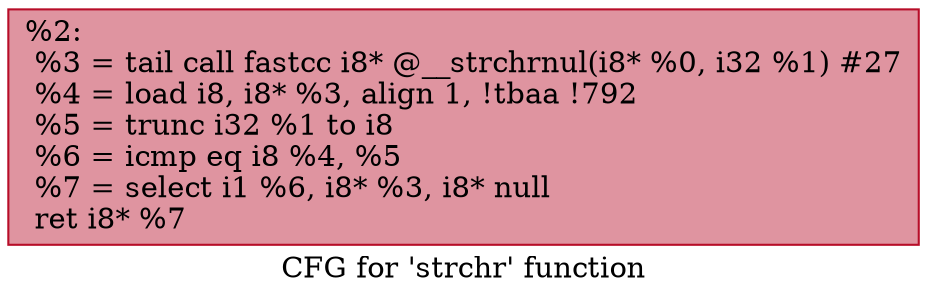 digraph "CFG for 'strchr' function" {
	label="CFG for 'strchr' function";

	Node0x2529d80 [shape=record,color="#b70d28ff", style=filled, fillcolor="#b70d2870",label="{%2:\l  %3 = tail call fastcc i8* @__strchrnul(i8* %0, i32 %1) #27\l  %4 = load i8, i8* %3, align 1, !tbaa !792\l  %5 = trunc i32 %1 to i8\l  %6 = icmp eq i8 %4, %5\l  %7 = select i1 %6, i8* %3, i8* null\l  ret i8* %7\l}"];
}
